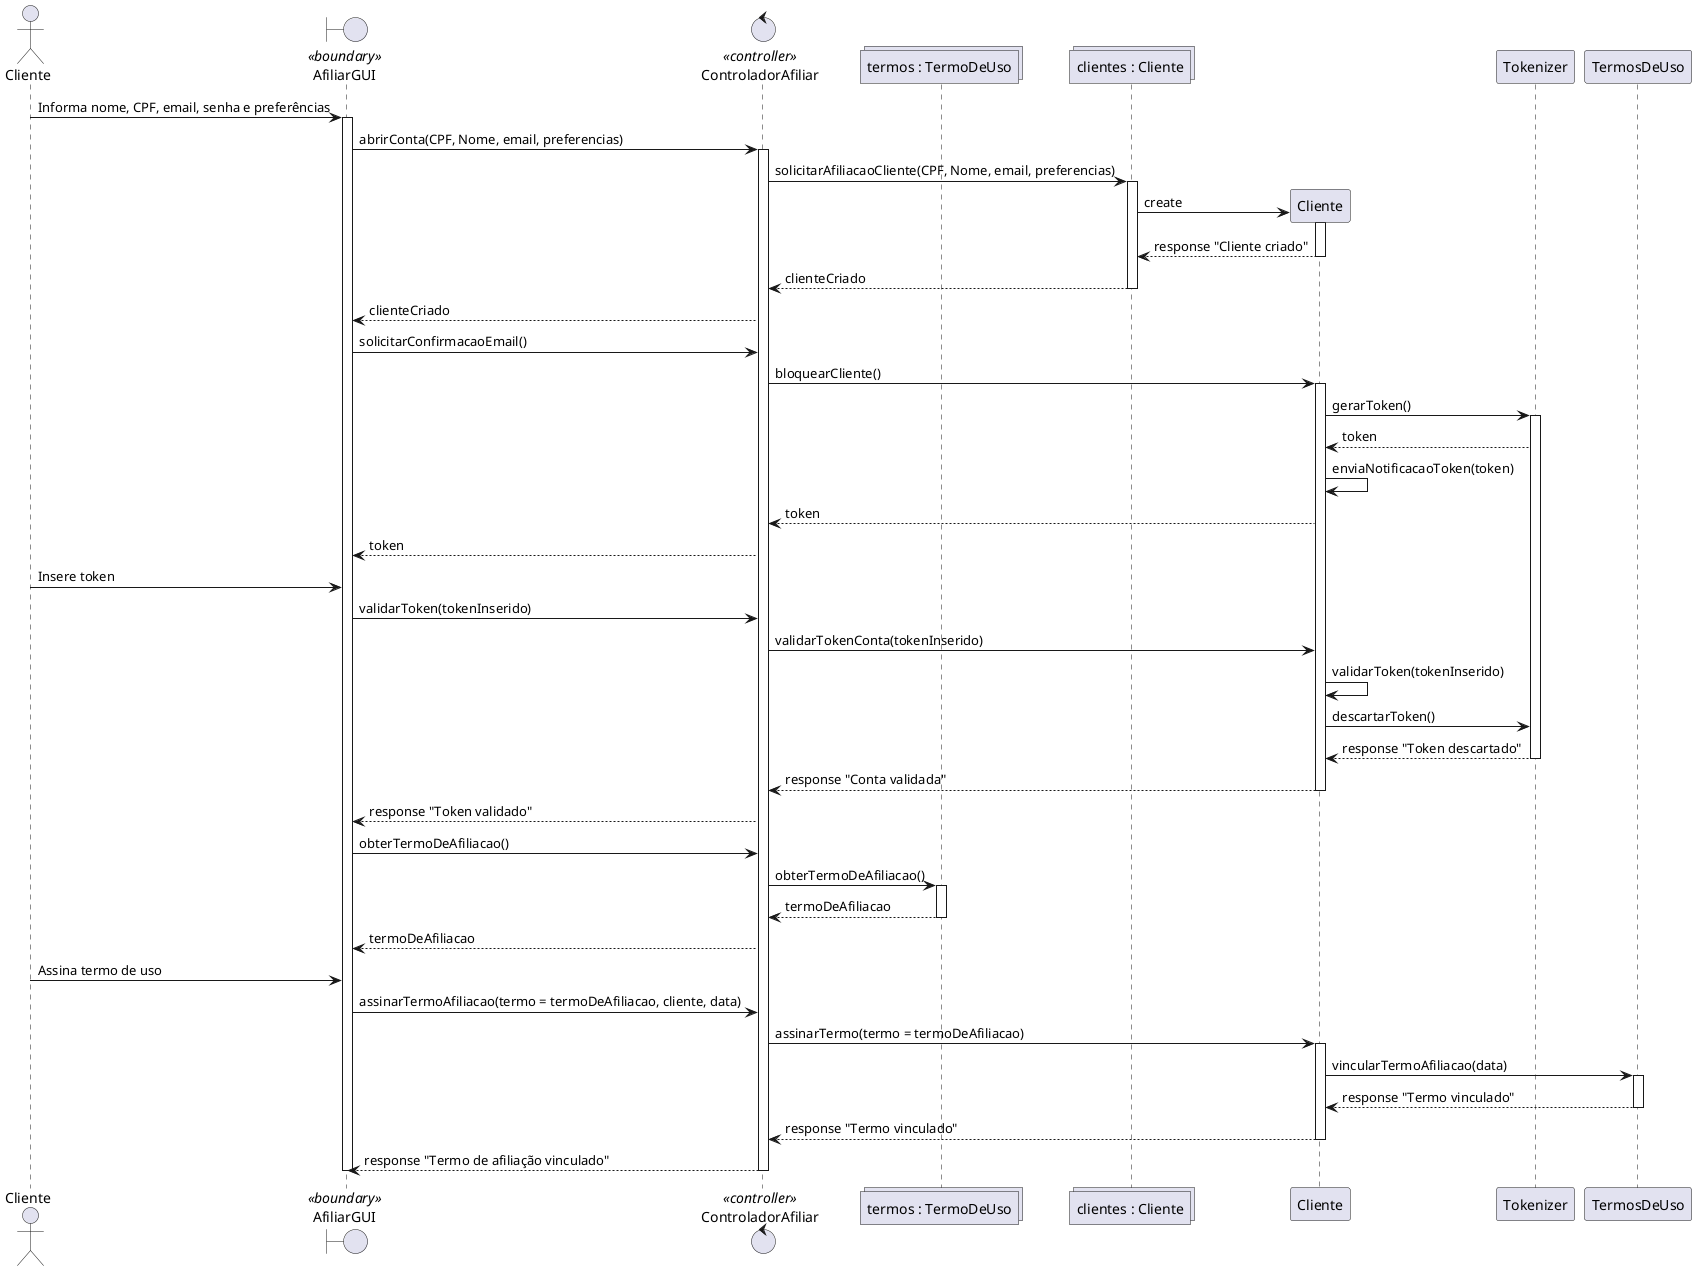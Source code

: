 @startuml

    actor Cliente as ator_cliente
    boundary AfiliarGUI as fronteira <<boundary>>
    control ControladorAfiliar as controler <<controller>>
    collections "termos : TermoDeUso" as lista_termo
    collections "clientes : Cliente" as lista_clientes
    participant Cliente
    participant Tokenizer
    participant TermosDeUso as class_termo
 
    ator_cliente -> fronteira : Informa nome, CPF, email, senha e preferências
    activate fronteira
    fronteira -> controler : abrirConta(CPF, Nome, email, preferencias)
    activate controler
    controler -> lista_clientes : solicitarAfiliacaoCliente(CPF, Nome, email, preferencias)
    activate lista_clientes
    lista_clientes ->  Cliente **: create 
    activate Cliente
    Cliente --> lista_clientes : response "Cliente criado"
    deactivate Cliente
    lista_clientes --> controler : clienteCriado
    deactivate lista_clientes
    controler --> fronteira : clienteCriado

    fronteira -> controler : solicitarConfirmacaoEmail()
    controler -> Cliente : bloquearCliente() 
    activate Cliente
    Cliente -> Tokenizer : gerarToken()
    activate Tokenizer
    Tokenizer --> Cliente : token
    Cliente -> Cliente : enviaNotificacaoToken(token)
    Cliente --> controler : token
    controler --> fronteira : token
    ator_cliente -> fronteira : Insere token
    fronteira -> controler : validarToken(tokenInserido)
    controler -> Cliente : validarTokenConta(tokenInserido)
    Cliente -> Cliente : validarToken(tokenInserido)
    Cliente -> Tokenizer : descartarToken()
    Tokenizer --> Cliente : response "Token descartado"
    deactivate Tokenizer
    Cliente --> controler : response "Conta validada"
    deactivate Cliente
    controler --> fronteira : response "Token validado"     

    fronteira -> controler : obterTermoDeAfiliacao()

    controler -> lista_termo: obterTermoDeAfiliacao()
    activate lista_termo
    lista_termo --> controler : termoDeAfiliacao
    deactivate lista_termo
    controler --> fronteira : termoDeAfiliacao

    ator_cliente -> fronteira : Assina termo de uso
    fronteira -> controler : assinarTermoAfiliacao(termo = termoDeAfiliacao, cliente, data)
    controler -> Cliente : assinarTermo(termo = termoDeAfiliacao)
    activate Cliente

    Cliente -> class_termo : vincularTermoAfiliacao(data)
    activate class_termo
    class_termo --> Cliente : response "Termo vinculado"
    deactivate class_termo
    Cliente --> controler : response "Termo vinculado"
    deactivate Cliente
    controler --> fronteira : response "Termo de afiliação vinculado" 

    deactivate controler
    deactivate fronteira

@enduml
